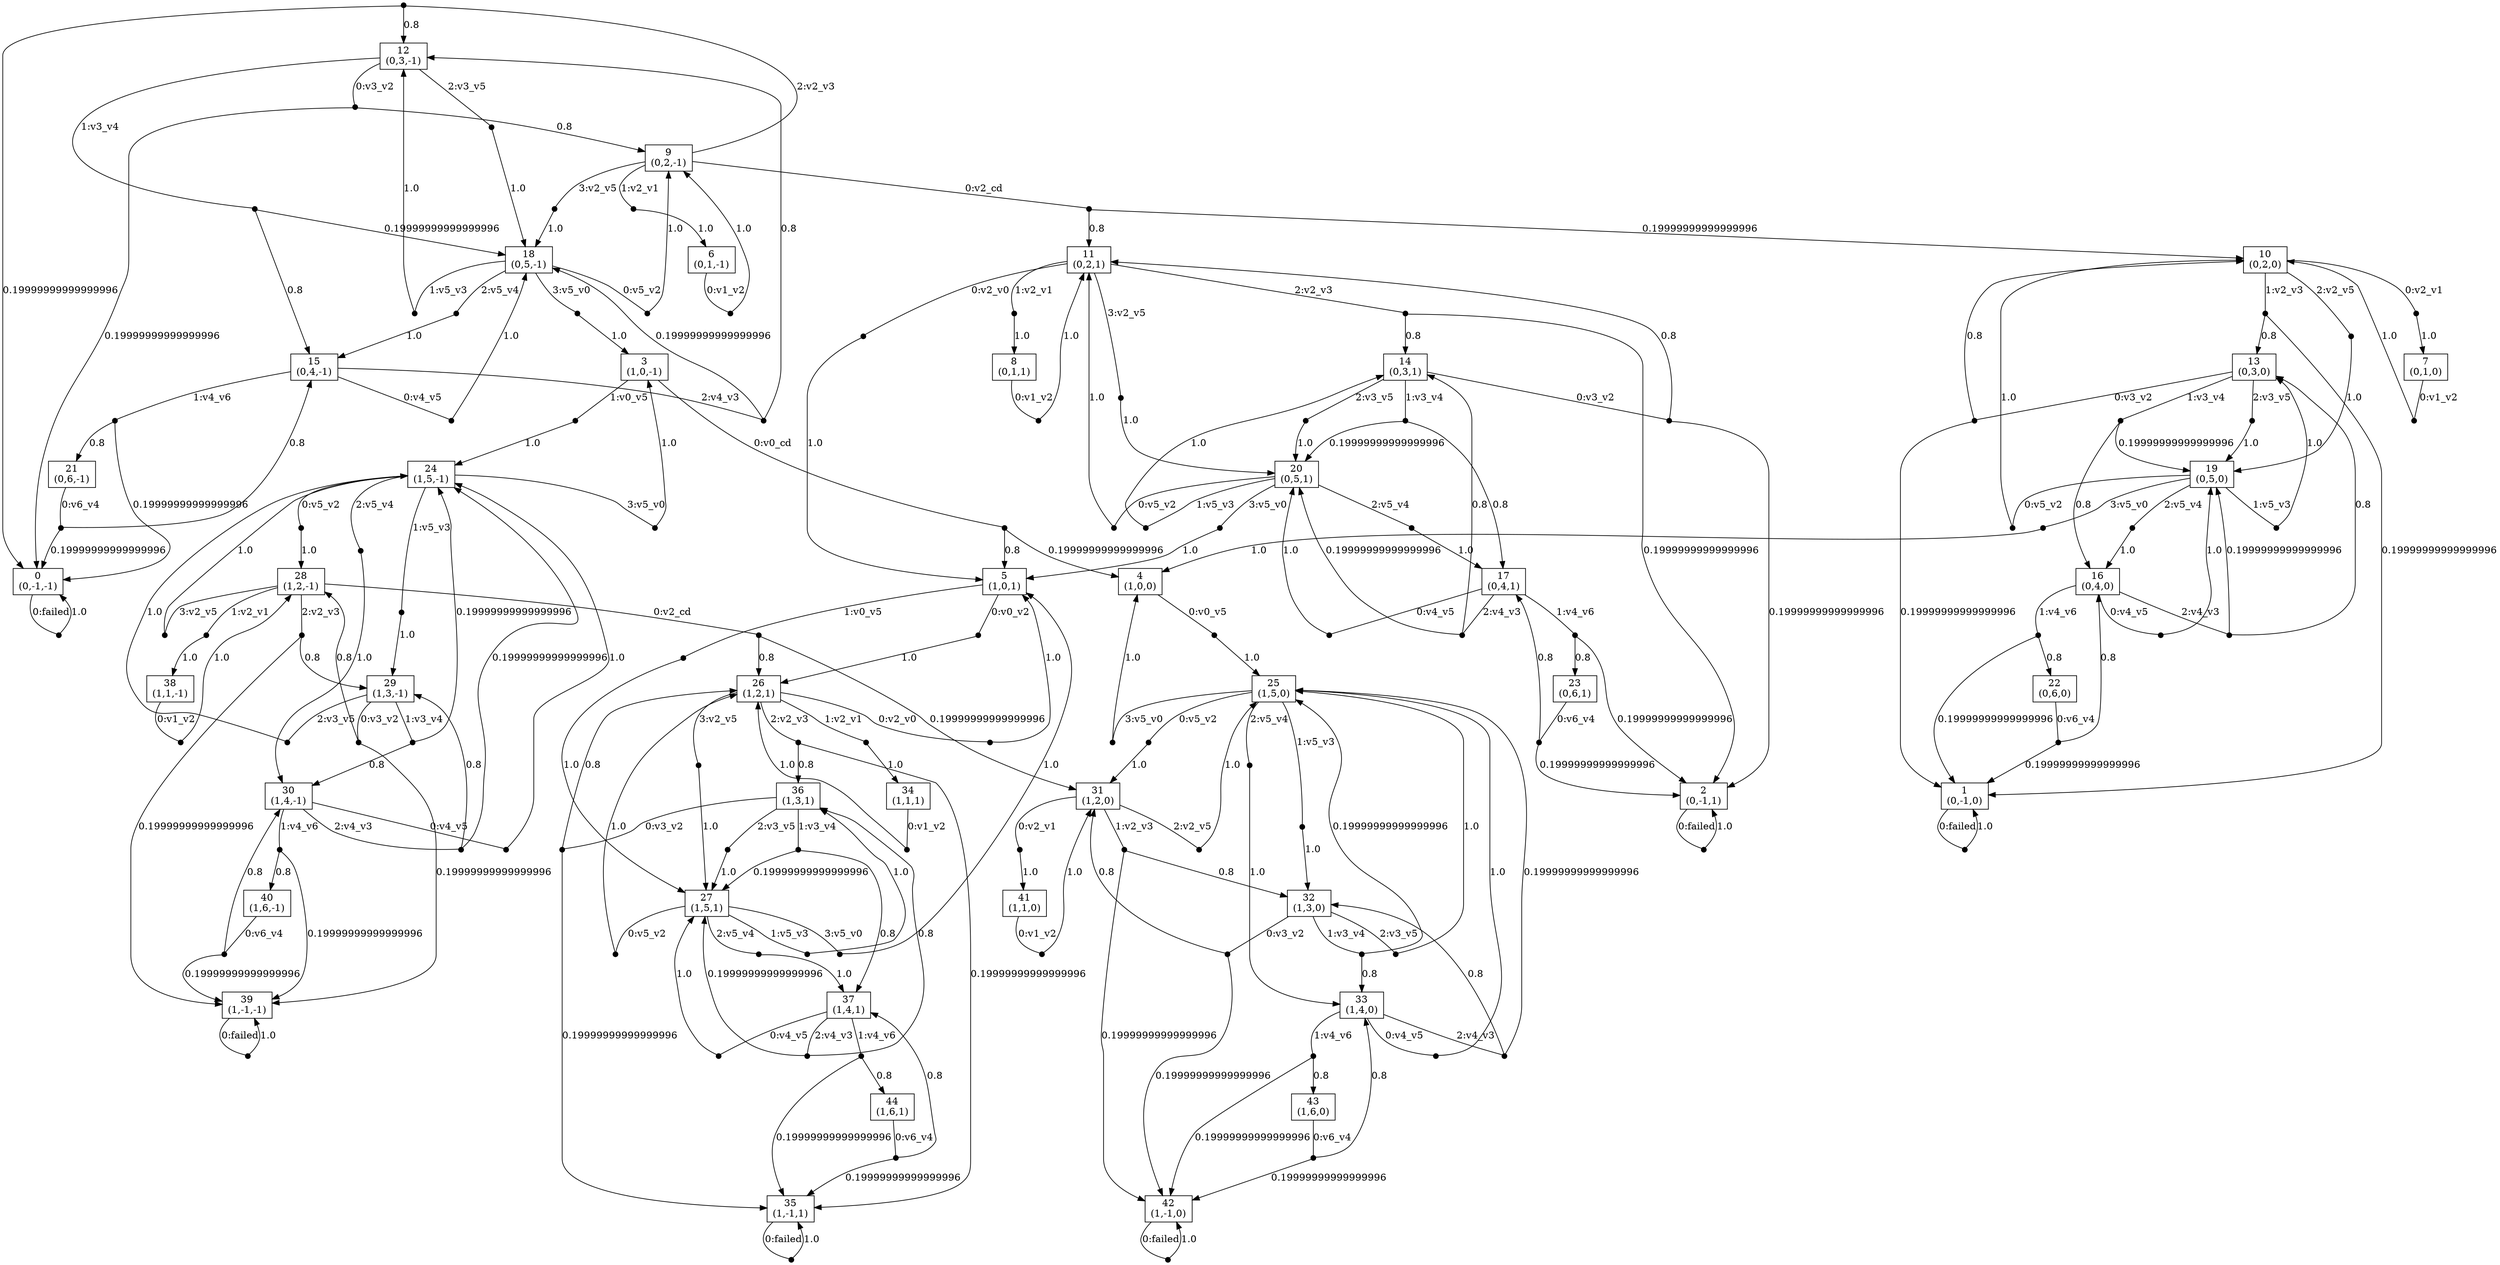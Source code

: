 digraph MDP {
node [label="",shape="box"];
0 [label="0\n(0,-1,-1)"];
0 -> n0_0 [label="0:failed",arrowhead="none"];
n0_0 [ shape=point,width=0.1,height=0.1,label="" ];
n0_0 -> 0 [label="1.0"];
1 [label="1\n(0,-1,0)"];
1 -> n1_0 [label="0:failed",arrowhead="none"];
n1_0 [ shape=point,width=0.1,height=0.1,label="" ];
n1_0 -> 1 [label="1.0"];
2 [label="2\n(0,-1,1)"];
2 -> n2_0 [label="0:failed",arrowhead="none"];
n2_0 [ shape=point,width=0.1,height=0.1,label="" ];
n2_0 -> 2 [label="1.0"];
3 [label="3\n(1,0,-1)"];
3 -> n3_0 [label="0:v0_cd",arrowhead="none"];
n3_0 [ shape=point,width=0.1,height=0.1,label="" ];
n3_0 -> 4 [label="0.19999999999999996"];
n3_0 -> 5 [label="0.8"];
3 -> n3_1 [label="1:v0_v5",arrowhead="none"];
n3_1 [ shape=point,width=0.1,height=0.1,label="" ];
n3_1 -> 24 [label="1.0"];
4 [label="4\n(1,0,0)"];
4 -> n4_0 [label="0:v0_v5",arrowhead="none"];
n4_0 [ shape=point,width=0.1,height=0.1,label="" ];
n4_0 -> 25 [label="1.0"];
5 [label="5\n(1,0,1)"];
5 -> n5_0 [label="0:v0_v2",arrowhead="none"];
n5_0 [ shape=point,width=0.1,height=0.1,label="" ];
n5_0 -> 26 [label="1.0"];
5 -> n5_1 [label="1:v0_v5",arrowhead="none"];
n5_1 [ shape=point,width=0.1,height=0.1,label="" ];
n5_1 -> 27 [label="1.0"];
6 [label="6\n(0,1,-1)"];
6 -> n6_0 [label="0:v1_v2",arrowhead="none"];
n6_0 [ shape=point,width=0.1,height=0.1,label="" ];
n6_0 -> 9 [label="1.0"];
7 [label="7\n(0,1,0)"];
7 -> n7_0 [label="0:v1_v2",arrowhead="none"];
n7_0 [ shape=point,width=0.1,height=0.1,label="" ];
n7_0 -> 10 [label="1.0"];
8 [label="8\n(0,1,1)"];
8 -> n8_0 [label="0:v1_v2",arrowhead="none"];
n8_0 [ shape=point,width=0.1,height=0.1,label="" ];
n8_0 -> 11 [label="1.0"];
9 [label="9\n(0,2,-1)"];
9 -> n9_0 [label="0:v2_cd",arrowhead="none"];
n9_0 [ shape=point,width=0.1,height=0.1,label="" ];
n9_0 -> 10 [label="0.19999999999999996"];
n9_0 -> 11 [label="0.8"];
9 -> n9_1 [label="1:v2_v1",arrowhead="none"];
n9_1 [ shape=point,width=0.1,height=0.1,label="" ];
n9_1 -> 6 [label="1.0"];
9 -> n9_2 [label="2:v2_v3",arrowhead="none"];
n9_2 [ shape=point,width=0.1,height=0.1,label="" ];
n9_2 -> 0 [label="0.19999999999999996"];
n9_2 -> 12 [label="0.8"];
9 -> n9_3 [label="3:v2_v5",arrowhead="none"];
n9_3 [ shape=point,width=0.1,height=0.1,label="" ];
n9_3 -> 18 [label="1.0"];
10 [label="10\n(0,2,0)"];
10 -> n10_0 [label="0:v2_v1",arrowhead="none"];
n10_0 [ shape=point,width=0.1,height=0.1,label="" ];
n10_0 -> 7 [label="1.0"];
10 -> n10_1 [label="1:v2_v3",arrowhead="none"];
n10_1 [ shape=point,width=0.1,height=0.1,label="" ];
n10_1 -> 1 [label="0.19999999999999996"];
n10_1 -> 13 [label="0.8"];
10 -> n10_2 [label="2:v2_v5",arrowhead="none"];
n10_2 [ shape=point,width=0.1,height=0.1,label="" ];
n10_2 -> 19 [label="1.0"];
11 [label="11\n(0,2,1)"];
11 -> n11_0 [label="0:v2_v0",arrowhead="none"];
n11_0 [ shape=point,width=0.1,height=0.1,label="" ];
n11_0 -> 5 [label="1.0"];
11 -> n11_1 [label="1:v2_v1",arrowhead="none"];
n11_1 [ shape=point,width=0.1,height=0.1,label="" ];
n11_1 -> 8 [label="1.0"];
11 -> n11_2 [label="2:v2_v3",arrowhead="none"];
n11_2 [ shape=point,width=0.1,height=0.1,label="" ];
n11_2 -> 2 [label="0.19999999999999996"];
n11_2 -> 14 [label="0.8"];
11 -> n11_3 [label="3:v2_v5",arrowhead="none"];
n11_3 [ shape=point,width=0.1,height=0.1,label="" ];
n11_3 -> 20 [label="1.0"];
12 [label="12\n(0,3,-1)"];
12 -> n12_0 [label="0:v3_v2",arrowhead="none"];
n12_0 [ shape=point,width=0.1,height=0.1,label="" ];
n12_0 -> 0 [label="0.19999999999999996"];
n12_0 -> 9 [label="0.8"];
12 -> n12_1 [label="1:v3_v4",arrowhead="none"];
n12_1 [ shape=point,width=0.1,height=0.1,label="" ];
n12_1 -> 18 [label="0.19999999999999996"];
n12_1 -> 15 [label="0.8"];
12 -> n12_2 [label="2:v3_v5",arrowhead="none"];
n12_2 [ shape=point,width=0.1,height=0.1,label="" ];
n12_2 -> 18 [label="1.0"];
13 [label="13\n(0,3,0)"];
13 -> n13_0 [label="0:v3_v2",arrowhead="none"];
n13_0 [ shape=point,width=0.1,height=0.1,label="" ];
n13_0 -> 1 [label="0.19999999999999996"];
n13_0 -> 10 [label="0.8"];
13 -> n13_1 [label="1:v3_v4",arrowhead="none"];
n13_1 [ shape=point,width=0.1,height=0.1,label="" ];
n13_1 -> 16 [label="0.8"];
n13_1 -> 19 [label="0.19999999999999996"];
13 -> n13_2 [label="2:v3_v5",arrowhead="none"];
n13_2 [ shape=point,width=0.1,height=0.1,label="" ];
n13_2 -> 19 [label="1.0"];
14 [label="14\n(0,3,1)"];
14 -> n14_0 [label="0:v3_v2",arrowhead="none"];
n14_0 [ shape=point,width=0.1,height=0.1,label="" ];
n14_0 -> 2 [label="0.19999999999999996"];
n14_0 -> 11 [label="0.8"];
14 -> n14_1 [label="1:v3_v4",arrowhead="none"];
n14_1 [ shape=point,width=0.1,height=0.1,label="" ];
n14_1 -> 17 [label="0.8"];
n14_1 -> 20 [label="0.19999999999999996"];
14 -> n14_2 [label="2:v3_v5",arrowhead="none"];
n14_2 [ shape=point,width=0.1,height=0.1,label="" ];
n14_2 -> 20 [label="1.0"];
15 [label="15\n(0,4,-1)"];
15 -> n15_0 [label="0:v4_v5",arrowhead="none"];
n15_0 [ shape=point,width=0.1,height=0.1,label="" ];
n15_0 -> 18 [label="1.0"];
15 -> n15_1 [label="1:v4_v6",arrowhead="none"];
n15_1 [ shape=point,width=0.1,height=0.1,label="" ];
n15_1 -> 0 [label="0.19999999999999996"];
n15_1 -> 21 [label="0.8"];
15 -> n15_2 [label="2:v4_v3",arrowhead="none"];
n15_2 [ shape=point,width=0.1,height=0.1,label="" ];
n15_2 -> 18 [label="0.19999999999999996"];
n15_2 -> 12 [label="0.8"];
16 [label="16\n(0,4,0)"];
16 -> n16_0 [label="0:v4_v5",arrowhead="none"];
n16_0 [ shape=point,width=0.1,height=0.1,label="" ];
n16_0 -> 19 [label="1.0"];
16 -> n16_1 [label="1:v4_v6",arrowhead="none"];
n16_1 [ shape=point,width=0.1,height=0.1,label="" ];
n16_1 -> 1 [label="0.19999999999999996"];
n16_1 -> 22 [label="0.8"];
16 -> n16_2 [label="2:v4_v3",arrowhead="none"];
n16_2 [ shape=point,width=0.1,height=0.1,label="" ];
n16_2 -> 19 [label="0.19999999999999996"];
n16_2 -> 13 [label="0.8"];
17 [label="17\n(0,4,1)"];
17 -> n17_0 [label="0:v4_v5",arrowhead="none"];
n17_0 [ shape=point,width=0.1,height=0.1,label="" ];
n17_0 -> 20 [label="1.0"];
17 -> n17_1 [label="1:v4_v6",arrowhead="none"];
n17_1 [ shape=point,width=0.1,height=0.1,label="" ];
n17_1 -> 2 [label="0.19999999999999996"];
n17_1 -> 23 [label="0.8"];
17 -> n17_2 [label="2:v4_v3",arrowhead="none"];
n17_2 [ shape=point,width=0.1,height=0.1,label="" ];
n17_2 -> 20 [label="0.19999999999999996"];
n17_2 -> 14 [label="0.8"];
18 [label="18\n(0,5,-1)"];
18 -> n18_0 [label="0:v5_v2",arrowhead="none"];
n18_0 [ shape=point,width=0.1,height=0.1,label="" ];
n18_0 -> 9 [label="1.0"];
18 -> n18_1 [label="1:v5_v3",arrowhead="none"];
n18_1 [ shape=point,width=0.1,height=0.1,label="" ];
n18_1 -> 12 [label="1.0"];
18 -> n18_2 [label="2:v5_v4",arrowhead="none"];
n18_2 [ shape=point,width=0.1,height=0.1,label="" ];
n18_2 -> 15 [label="1.0"];
18 -> n18_3 [label="3:v5_v0",arrowhead="none"];
n18_3 [ shape=point,width=0.1,height=0.1,label="" ];
n18_3 -> 3 [label="1.0"];
19 [label="19\n(0,5,0)"];
19 -> n19_0 [label="0:v5_v2",arrowhead="none"];
n19_0 [ shape=point,width=0.1,height=0.1,label="" ];
n19_0 -> 10 [label="1.0"];
19 -> n19_1 [label="1:v5_v3",arrowhead="none"];
n19_1 [ shape=point,width=0.1,height=0.1,label="" ];
n19_1 -> 13 [label="1.0"];
19 -> n19_2 [label="2:v5_v4",arrowhead="none"];
n19_2 [ shape=point,width=0.1,height=0.1,label="" ];
n19_2 -> 16 [label="1.0"];
19 -> n19_3 [label="3:v5_v0",arrowhead="none"];
n19_3 [ shape=point,width=0.1,height=0.1,label="" ];
n19_3 -> 4 [label="1.0"];
20 [label="20\n(0,5,1)"];
20 -> n20_0 [label="0:v5_v2",arrowhead="none"];
n20_0 [ shape=point,width=0.1,height=0.1,label="" ];
n20_0 -> 11 [label="1.0"];
20 -> n20_1 [label="1:v5_v3",arrowhead="none"];
n20_1 [ shape=point,width=0.1,height=0.1,label="" ];
n20_1 -> 14 [label="1.0"];
20 -> n20_2 [label="2:v5_v4",arrowhead="none"];
n20_2 [ shape=point,width=0.1,height=0.1,label="" ];
n20_2 -> 17 [label="1.0"];
20 -> n20_3 [label="3:v5_v0",arrowhead="none"];
n20_3 [ shape=point,width=0.1,height=0.1,label="" ];
n20_3 -> 5 [label="1.0"];
21 [label="21\n(0,6,-1)"];
21 -> n21_0 [label="0:v6_v4",arrowhead="none"];
n21_0 [ shape=point,width=0.1,height=0.1,label="" ];
n21_0 -> 0 [label="0.19999999999999996"];
n21_0 -> 15 [label="0.8"];
22 [label="22\n(0,6,0)"];
22 -> n22_0 [label="0:v6_v4",arrowhead="none"];
n22_0 [ shape=point,width=0.1,height=0.1,label="" ];
n22_0 -> 16 [label="0.8"];
n22_0 -> 1 [label="0.19999999999999996"];
23 [label="23\n(0,6,1)"];
23 -> n23_0 [label="0:v6_v4",arrowhead="none"];
n23_0 [ shape=point,width=0.1,height=0.1,label="" ];
n23_0 -> 17 [label="0.8"];
n23_0 -> 2 [label="0.19999999999999996"];
24 [label="24\n(1,5,-1)"];
24 -> n24_0 [label="0:v5_v2",arrowhead="none"];
n24_0 [ shape=point,width=0.1,height=0.1,label="" ];
n24_0 -> 28 [label="1.0"];
24 -> n24_1 [label="1:v5_v3",arrowhead="none"];
n24_1 [ shape=point,width=0.1,height=0.1,label="" ];
n24_1 -> 29 [label="1.0"];
24 -> n24_2 [label="2:v5_v4",arrowhead="none"];
n24_2 [ shape=point,width=0.1,height=0.1,label="" ];
n24_2 -> 30 [label="1.0"];
24 -> n24_3 [label="3:v5_v0",arrowhead="none"];
n24_3 [ shape=point,width=0.1,height=0.1,label="" ];
n24_3 -> 3 [label="1.0"];
25 [label="25\n(1,5,0)"];
25 -> n25_0 [label="0:v5_v2",arrowhead="none"];
n25_0 [ shape=point,width=0.1,height=0.1,label="" ];
n25_0 -> 31 [label="1.0"];
25 -> n25_1 [label="1:v5_v3",arrowhead="none"];
n25_1 [ shape=point,width=0.1,height=0.1,label="" ];
n25_1 -> 32 [label="1.0"];
25 -> n25_2 [label="2:v5_v4",arrowhead="none"];
n25_2 [ shape=point,width=0.1,height=0.1,label="" ];
n25_2 -> 33 [label="1.0"];
25 -> n25_3 [label="3:v5_v0",arrowhead="none"];
n25_3 [ shape=point,width=0.1,height=0.1,label="" ];
n25_3 -> 4 [label="1.0"];
26 [label="26\n(1,2,1)"];
26 -> n26_0 [label="0:v2_v0",arrowhead="none"];
n26_0 [ shape=point,width=0.1,height=0.1,label="" ];
n26_0 -> 5 [label="1.0"];
26 -> n26_1 [label="1:v2_v1",arrowhead="none"];
n26_1 [ shape=point,width=0.1,height=0.1,label="" ];
n26_1 -> 34 [label="1.0"];
26 -> n26_2 [label="2:v2_v3",arrowhead="none"];
n26_2 [ shape=point,width=0.1,height=0.1,label="" ];
n26_2 -> 35 [label="0.19999999999999996"];
n26_2 -> 36 [label="0.8"];
26 -> n26_3 [label="3:v2_v5",arrowhead="none"];
n26_3 [ shape=point,width=0.1,height=0.1,label="" ];
n26_3 -> 27 [label="1.0"];
27 [label="27\n(1,5,1)"];
27 -> n27_0 [label="0:v5_v2",arrowhead="none"];
n27_0 [ shape=point,width=0.1,height=0.1,label="" ];
n27_0 -> 26 [label="1.0"];
27 -> n27_1 [label="1:v5_v3",arrowhead="none"];
n27_1 [ shape=point,width=0.1,height=0.1,label="" ];
n27_1 -> 36 [label="1.0"];
27 -> n27_2 [label="2:v5_v4",arrowhead="none"];
n27_2 [ shape=point,width=0.1,height=0.1,label="" ];
n27_2 -> 37 [label="1.0"];
27 -> n27_3 [label="3:v5_v0",arrowhead="none"];
n27_3 [ shape=point,width=0.1,height=0.1,label="" ];
n27_3 -> 5 [label="1.0"];
28 [label="28\n(1,2,-1)"];
28 -> n28_0 [label="0:v2_cd",arrowhead="none"];
n28_0 [ shape=point,width=0.1,height=0.1,label="" ];
n28_0 -> 26 [label="0.8"];
n28_0 -> 31 [label="0.19999999999999996"];
28 -> n28_1 [label="1:v2_v1",arrowhead="none"];
n28_1 [ shape=point,width=0.1,height=0.1,label="" ];
n28_1 -> 38 [label="1.0"];
28 -> n28_2 [label="2:v2_v3",arrowhead="none"];
n28_2 [ shape=point,width=0.1,height=0.1,label="" ];
n28_2 -> 39 [label="0.19999999999999996"];
n28_2 -> 29 [label="0.8"];
28 -> n28_3 [label="3:v2_v5",arrowhead="none"];
n28_3 [ shape=point,width=0.1,height=0.1,label="" ];
n28_3 -> 24 [label="1.0"];
29 [label="29\n(1,3,-1)"];
29 -> n29_0 [label="0:v3_v2",arrowhead="none"];
n29_0 [ shape=point,width=0.1,height=0.1,label="" ];
n29_0 -> 39 [label="0.19999999999999996"];
n29_0 -> 28 [label="0.8"];
29 -> n29_1 [label="1:v3_v4",arrowhead="none"];
n29_1 [ shape=point,width=0.1,height=0.1,label="" ];
n29_1 -> 24 [label="0.19999999999999996"];
n29_1 -> 30 [label="0.8"];
29 -> n29_2 [label="2:v3_v5",arrowhead="none"];
n29_2 [ shape=point,width=0.1,height=0.1,label="" ];
n29_2 -> 24 [label="1.0"];
30 [label="30\n(1,4,-1)"];
30 -> n30_0 [label="0:v4_v5",arrowhead="none"];
n30_0 [ shape=point,width=0.1,height=0.1,label="" ];
n30_0 -> 24 [label="1.0"];
30 -> n30_1 [label="1:v4_v6",arrowhead="none"];
n30_1 [ shape=point,width=0.1,height=0.1,label="" ];
n30_1 -> 39 [label="0.19999999999999996"];
n30_1 -> 40 [label="0.8"];
30 -> n30_2 [label="2:v4_v3",arrowhead="none"];
n30_2 [ shape=point,width=0.1,height=0.1,label="" ];
n30_2 -> 24 [label="0.19999999999999996"];
n30_2 -> 29 [label="0.8"];
31 [label="31\n(1,2,0)"];
31 -> n31_0 [label="0:v2_v1",arrowhead="none"];
n31_0 [ shape=point,width=0.1,height=0.1,label="" ];
n31_0 -> 41 [label="1.0"];
31 -> n31_1 [label="1:v2_v3",arrowhead="none"];
n31_1 [ shape=point,width=0.1,height=0.1,label="" ];
n31_1 -> 32 [label="0.8"];
n31_1 -> 42 [label="0.19999999999999996"];
31 -> n31_2 [label="2:v2_v5",arrowhead="none"];
n31_2 [ shape=point,width=0.1,height=0.1,label="" ];
n31_2 -> 25 [label="1.0"];
32 [label="32\n(1,3,0)"];
32 -> n32_0 [label="0:v3_v2",arrowhead="none"];
n32_0 [ shape=point,width=0.1,height=0.1,label="" ];
n32_0 -> 42 [label="0.19999999999999996"];
n32_0 -> 31 [label="0.8"];
32 -> n32_1 [label="1:v3_v4",arrowhead="none"];
n32_1 [ shape=point,width=0.1,height=0.1,label="" ];
n32_1 -> 33 [label="0.8"];
n32_1 -> 25 [label="0.19999999999999996"];
32 -> n32_2 [label="2:v3_v5",arrowhead="none"];
n32_2 [ shape=point,width=0.1,height=0.1,label="" ];
n32_2 -> 25 [label="1.0"];
33 [label="33\n(1,4,0)"];
33 -> n33_0 [label="0:v4_v5",arrowhead="none"];
n33_0 [ shape=point,width=0.1,height=0.1,label="" ];
n33_0 -> 25 [label="1.0"];
33 -> n33_1 [label="1:v4_v6",arrowhead="none"];
n33_1 [ shape=point,width=0.1,height=0.1,label="" ];
n33_1 -> 42 [label="0.19999999999999996"];
n33_1 -> 43 [label="0.8"];
33 -> n33_2 [label="2:v4_v3",arrowhead="none"];
n33_2 [ shape=point,width=0.1,height=0.1,label="" ];
n33_2 -> 32 [label="0.8"];
n33_2 -> 25 [label="0.19999999999999996"];
34 [label="34\n(1,1,1)"];
34 -> n34_0 [label="0:v1_v2",arrowhead="none"];
n34_0 [ shape=point,width=0.1,height=0.1,label="" ];
n34_0 -> 26 [label="1.0"];
35 [label="35\n(1,-1,1)"];
35 -> n35_0 [label="0:failed",arrowhead="none"];
n35_0 [ shape=point,width=0.1,height=0.1,label="" ];
n35_0 -> 35 [label="1.0"];
36 [label="36\n(1,3,1)"];
36 -> n36_0 [label="0:v3_v2",arrowhead="none"];
n36_0 [ shape=point,width=0.1,height=0.1,label="" ];
n36_0 -> 35 [label="0.19999999999999996"];
n36_0 -> 26 [label="0.8"];
36 -> n36_1 [label="1:v3_v4",arrowhead="none"];
n36_1 [ shape=point,width=0.1,height=0.1,label="" ];
n36_1 -> 37 [label="0.8"];
n36_1 -> 27 [label="0.19999999999999996"];
36 -> n36_2 [label="2:v3_v5",arrowhead="none"];
n36_2 [ shape=point,width=0.1,height=0.1,label="" ];
n36_2 -> 27 [label="1.0"];
37 [label="37\n(1,4,1)"];
37 -> n37_0 [label="0:v4_v5",arrowhead="none"];
n37_0 [ shape=point,width=0.1,height=0.1,label="" ];
n37_0 -> 27 [label="1.0"];
37 -> n37_1 [label="1:v4_v6",arrowhead="none"];
n37_1 [ shape=point,width=0.1,height=0.1,label="" ];
n37_1 -> 35 [label="0.19999999999999996"];
n37_1 -> 44 [label="0.8"];
37 -> n37_2 [label="2:v4_v3",arrowhead="none"];
n37_2 [ shape=point,width=0.1,height=0.1,label="" ];
n37_2 -> 36 [label="0.8"];
n37_2 -> 27 [label="0.19999999999999996"];
38 [label="38\n(1,1,-1)"];
38 -> n38_0 [label="0:v1_v2",arrowhead="none"];
n38_0 [ shape=point,width=0.1,height=0.1,label="" ];
n38_0 -> 28 [label="1.0"];
39 [label="39\n(1,-1,-1)"];
39 -> n39_0 [label="0:failed",arrowhead="none"];
n39_0 [ shape=point,width=0.1,height=0.1,label="" ];
n39_0 -> 39 [label="1.0"];
40 [label="40\n(1,6,-1)"];
40 -> n40_0 [label="0:v6_v4",arrowhead="none"];
n40_0 [ shape=point,width=0.1,height=0.1,label="" ];
n40_0 -> 39 [label="0.19999999999999996"];
n40_0 -> 30 [label="0.8"];
41 [label="41\n(1,1,0)"];
41 -> n41_0 [label="0:v1_v2",arrowhead="none"];
n41_0 [ shape=point,width=0.1,height=0.1,label="" ];
n41_0 -> 31 [label="1.0"];
42 [label="42\n(1,-1,0)"];
42 -> n42_0 [label="0:failed",arrowhead="none"];
n42_0 [ shape=point,width=0.1,height=0.1,label="" ];
n42_0 -> 42 [label="1.0"];
43 [label="43\n(1,6,0)"];
43 -> n43_0 [label="0:v6_v4",arrowhead="none"];
n43_0 [ shape=point,width=0.1,height=0.1,label="" ];
n43_0 -> 33 [label="0.8"];
n43_0 -> 42 [label="0.19999999999999996"];
44 [label="44\n(1,6,1)"];
44 -> n44_0 [label="0:v6_v4",arrowhead="none"];
n44_0 [ shape=point,width=0.1,height=0.1,label="" ];
n44_0 -> 35 [label="0.19999999999999996"];
n44_0 -> 37 [label="0.8"];
}
